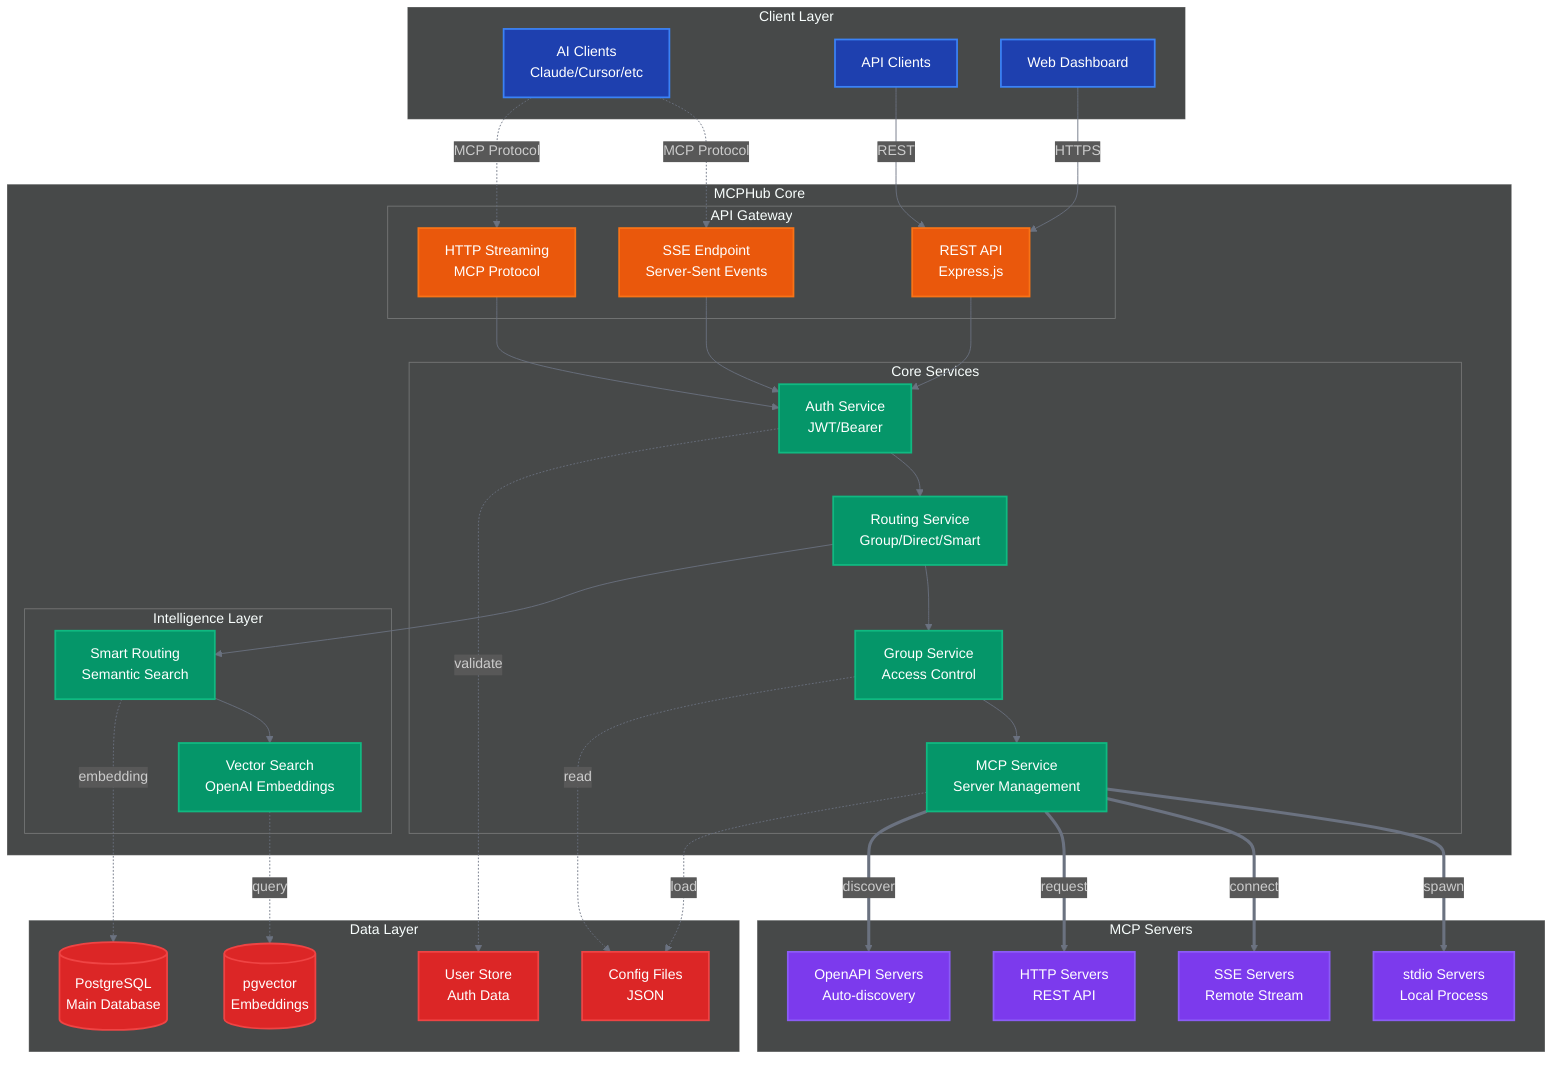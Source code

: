 %%{init: {'theme':'dark', 'themeVariables': { 'primaryColor':'#3b82f6', 'primaryTextColor':'#fff', 'primaryBorderColor':'#2563eb', 'lineColor':'#6b7280', 'secondaryColor':'#10b981', 'tertiaryColor':'#f59e0b'}}}%%

graph TB
    subgraph "Client Layer"
        AI[AI Clients<br/>Claude/Cursor/etc]
        API[API Clients]
        WEB[Web Dashboard]
    end
    
    subgraph "MCPHub Core"
        subgraph "API Gateway"
            REST[REST API<br/>Express.js]
            SSE[SSE Endpoint<br/>Server-Sent Events]
            HTTP[HTTP Streaming<br/>MCP Protocol]
        end
        
        subgraph "Core Services"
            AUTH[Auth Service<br/>JWT/Bearer]
            ROUTE[Routing Service<br/>Group/Direct/Smart]
            GROUP[Group Service<br/>Access Control]
            MCP[MCP Service<br/>Server Management]
        end
        
        subgraph "Intelligence Layer"
            SMART[Smart Routing<br/>Semantic Search]
            VECTOR[Vector Search<br/>OpenAI Embeddings]
        end
    end
    
    subgraph "Data Layer"
        PG[(PostgreSQL<br/>Main Database)]
        PGVEC[(pgvector<br/>Embeddings)]
        CONFIG[Config Files<br/>JSON]
        USERS[User Store<br/>Auth Data]
    end
    
    subgraph "MCP Servers"
        STDIO[stdio Servers<br/>Local Process]
        SSESERV[SSE Servers<br/>Remote Stream]
        HTTPSERV[HTTP Servers<br/>REST API]
        OPENAPI[OpenAPI Servers<br/>Auto-discovery]
    end
    
    %% Client connections
    AI -.->|"MCP Protocol"| SSE
    AI -.->|"MCP Protocol"| HTTP
    API -->|"REST"| REST
    WEB -->|"HTTPS"| REST
    
    %% Gateway to services
    REST --> AUTH
    SSE --> AUTH
    HTTP --> AUTH
    
    %% Service interactions
    AUTH --> ROUTE
    ROUTE --> GROUP
    ROUTE --> SMART
    GROUP --> MCP
    SMART --> VECTOR
    
    %% MCP connections
    MCP ==>|"spawn"| STDIO
    MCP ==>|"connect"| SSESERV
    MCP ==>|"request"| HTTPSERV
    MCP ==>|"discover"| OPENAPI
    
    %% Data connections
    VECTOR -.->|"query"| PGVEC
    GROUP -.->|"read"| CONFIG
    AUTH -.->|"validate"| USERS
    MCP -.->|"load"| CONFIG
    SMART -.->|"embedding"| PG
    
    %% Styling
    classDef client fill:#1e40af,stroke:#3b82f6,stroke-width:2px,color:#fff
    classDef service fill:#059669,stroke:#10b981,stroke-width:2px,color:#fff
    classDef data fill:#dc2626,stroke:#ef4444,stroke-width:2px,color:#fff
    classDef server fill:#7c3aed,stroke:#8b5cf6,stroke-width:2px,color:#fff
    classDef gateway fill:#ea580c,stroke:#f97316,stroke-width:2px,color:#fff
    
    class AI,API,WEB client
    class AUTH,ROUTE,GROUP,MCP,SMART,VECTOR service
    class PG,PGVEC,CONFIG,USERS data
    class STDIO,SSESERV,HTTPSERV,OPENAPI server
    class REST,SSE,HTTP gateway